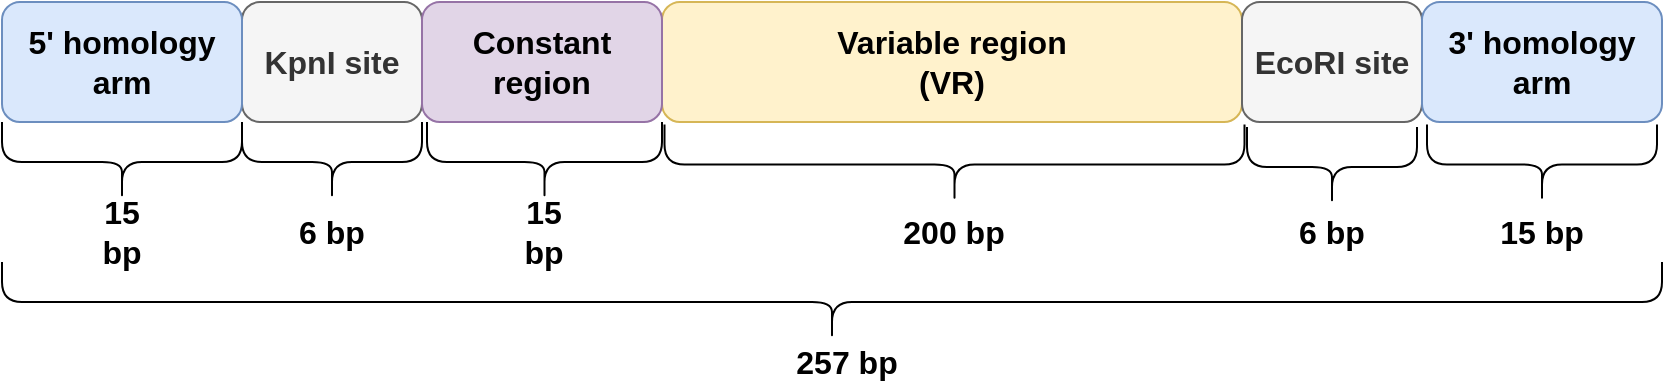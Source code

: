 <mxfile version="14.6.1" type="device"><diagram id="ghsud6B1-eYAqaieASCD" name="Page-1"><mxGraphModel dx="2039" dy="776" grid="1" gridSize="10" guides="1" tooltips="1" connect="1" arrows="1" fold="1" page="1" pageScale="1" pageWidth="850" pageHeight="1100" math="0" shadow="0"><root><mxCell id="0"/><mxCell id="1" parent="0"/><mxCell id="1EIl_mbh1fEk5Xu0-Rxj-1" value="&lt;div style=&quot;font-size: 16px;&quot;&gt;&lt;span style=&quot;font-size: 16px;&quot;&gt;Variable region&lt;/span&gt;&lt;/div&gt;&lt;div style=&quot;font-size: 16px;&quot;&gt;&lt;span style=&quot;font-size: 16px;&quot;&gt;(VR)&lt;br style=&quot;font-size: 16px;&quot;&gt;&lt;/span&gt;&lt;/div&gt;" style="rounded=1;whiteSpace=wrap;html=1;fillColor=#fff2cc;strokeColor=#d6b656;fontStyle=1;fontSize=16;" vertex="1" parent="1"><mxGeometry x="280" y="230" width="290" height="60" as="geometry"/></mxCell><mxCell id="1EIl_mbh1fEk5Xu0-Rxj-2" value="&lt;span style=&quot;font-size: 16px;&quot;&gt;KpnI&lt;/span&gt; site" style="rounded=1;whiteSpace=wrap;html=1;fillColor=#f5f5f5;strokeColor=#666666;fontStyle=1;fontSize=16;fontColor=#333333;" vertex="1" parent="1"><mxGeometry x="70" y="230" width="90" height="60" as="geometry"/></mxCell><mxCell id="1EIl_mbh1fEk5Xu0-Rxj-3" value="EcoRI site" style="rounded=1;whiteSpace=wrap;html=1;fillColor=#f5f5f5;strokeColor=#666666;fontStyle=1;fontSize=16;fontColor=#333333;" vertex="1" parent="1"><mxGeometry x="570" y="230" width="90" height="60" as="geometry"/></mxCell><mxCell id="1EIl_mbh1fEk5Xu0-Rxj-4" value="5' homology arm" style="rounded=1;whiteSpace=wrap;html=1;fillColor=#dae8fc;strokeColor=#6c8ebf;fontStyle=1;fontSize=16;" vertex="1" parent="1"><mxGeometry x="-50" y="230" width="120" height="60" as="geometry"/></mxCell><mxCell id="1EIl_mbh1fEk5Xu0-Rxj-8" value="" style="shape=curlyBracket;whiteSpace=wrap;html=1;rounded=1;flipH=1;fontSize=16;rotation=90;fontStyle=1" vertex="1" parent="1"><mxGeometry x="-10" y="250" width="40" height="120" as="geometry"/></mxCell><mxCell id="1EIl_mbh1fEk5Xu0-Rxj-11" value="3' homology arm" style="rounded=1;whiteSpace=wrap;html=1;fillColor=#dae8fc;strokeColor=#6c8ebf;fontStyle=1;fontSize=16;" vertex="1" parent="1"><mxGeometry x="660" y="230" width="120" height="60" as="geometry"/></mxCell><mxCell id="1EIl_mbh1fEk5Xu0-Rxj-12" value="Constant region" style="rounded=1;whiteSpace=wrap;html=1;fillColor=#e1d5e7;strokeColor=#9673a6;fontStyle=1;fontSize=16;" vertex="1" parent="1"><mxGeometry x="160" y="230" width="120" height="60" as="geometry"/></mxCell><mxCell id="1EIl_mbh1fEk5Xu0-Rxj-14" value="" style="shape=curlyBracket;whiteSpace=wrap;html=1;rounded=1;flipH=1;fontSize=16;rotation=90;fontStyle=1" vertex="1" parent="1"><mxGeometry x="95" y="265" width="40" height="90" as="geometry"/></mxCell><mxCell id="1EIl_mbh1fEk5Xu0-Rxj-15" value="" style="shape=curlyBracket;whiteSpace=wrap;html=1;rounded=1;flipH=1;fontSize=16;rotation=90;fontStyle=1" vertex="1" parent="1"><mxGeometry x="201.25" y="251.25" width="40" height="117.5" as="geometry"/></mxCell><mxCell id="1EIl_mbh1fEk5Xu0-Rxj-16" value="" style="shape=curlyBracket;whiteSpace=wrap;html=1;rounded=1;flipH=1;fontSize=16;rotation=90;fontStyle=1" vertex="1" parent="1"><mxGeometry x="406.25" y="166.25" width="40" height="290" as="geometry"/></mxCell><mxCell id="1EIl_mbh1fEk5Xu0-Rxj-17" value="" style="shape=curlyBracket;whiteSpace=wrap;html=1;rounded=1;flipH=1;fontSize=16;rotation=90;fontStyle=1" vertex="1" parent="1"><mxGeometry x="595" y="270" width="40" height="85" as="geometry"/></mxCell><mxCell id="1EIl_mbh1fEk5Xu0-Rxj-18" value="" style="shape=curlyBracket;whiteSpace=wrap;html=1;rounded=1;flipH=1;fontSize=16;rotation=90;fontStyle=1" vertex="1" parent="1"><mxGeometry x="700" y="253.75" width="40" height="115" as="geometry"/></mxCell><mxCell id="1EIl_mbh1fEk5Xu0-Rxj-19" value="15 bp" style="text;html=1;strokeColor=none;fillColor=none;align=center;verticalAlign=middle;whiteSpace=wrap;rounded=0;fontSize=16;fontStyle=1" vertex="1" parent="1"><mxGeometry x="-10" y="335" width="40" height="20" as="geometry"/></mxCell><mxCell id="1EIl_mbh1fEk5Xu0-Rxj-20" value="6 bp" style="text;html=1;strokeColor=none;fillColor=none;align=center;verticalAlign=middle;whiteSpace=wrap;rounded=0;fontSize=16;fontStyle=1" vertex="1" parent="1"><mxGeometry x="95" y="335" width="40" height="20" as="geometry"/></mxCell><mxCell id="1EIl_mbh1fEk5Xu0-Rxj-21" value="15 bp" style="text;html=1;strokeColor=none;fillColor=none;align=center;verticalAlign=middle;whiteSpace=wrap;rounded=0;fontSize=16;fontStyle=1" vertex="1" parent="1"><mxGeometry x="201.25" y="335" width="40" height="20" as="geometry"/></mxCell><mxCell id="1EIl_mbh1fEk5Xu0-Rxj-22" value="200 bp" style="text;html=1;strokeColor=none;fillColor=none;align=center;verticalAlign=middle;whiteSpace=wrap;rounded=0;fontSize=16;fontStyle=1" vertex="1" parent="1"><mxGeometry x="396.25" y="335" width="60" height="20" as="geometry"/></mxCell><mxCell id="1EIl_mbh1fEk5Xu0-Rxj-23" value="6 bp" style="text;html=1;strokeColor=none;fillColor=none;align=center;verticalAlign=middle;whiteSpace=wrap;rounded=0;fontSize=16;fontStyle=1" vertex="1" parent="1"><mxGeometry x="585" y="335" width="60" height="20" as="geometry"/></mxCell><mxCell id="1EIl_mbh1fEk5Xu0-Rxj-24" value="&lt;div style=&quot;font-size: 16px;&quot;&gt;15 bp&lt;/div&gt;" style="text;html=1;strokeColor=none;fillColor=none;align=center;verticalAlign=middle;whiteSpace=wrap;rounded=0;fontSize=16;fontStyle=1" vertex="1" parent="1"><mxGeometry x="690" y="335" width="60" height="20" as="geometry"/></mxCell><mxCell id="1EIl_mbh1fEk5Xu0-Rxj-25" value="" style="shape=curlyBracket;whiteSpace=wrap;html=1;rounded=1;flipH=1;fontSize=16;rotation=90;fontStyle=1" vertex="1" parent="1"><mxGeometry x="345" y="-35" width="40" height="830" as="geometry"/></mxCell><mxCell id="1EIl_mbh1fEk5Xu0-Rxj-26" value="257 bp" style="text;html=1;strokeColor=none;fillColor=none;align=center;verticalAlign=middle;whiteSpace=wrap;rounded=0;fontSize=16;fontStyle=1" vertex="1" parent="1"><mxGeometry x="345" y="400" width="55" height="20" as="geometry"/></mxCell></root></mxGraphModel></diagram></mxfile>